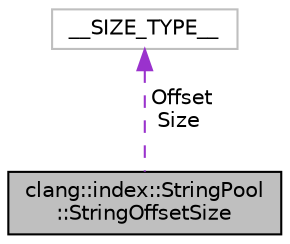 digraph "clang::index::StringPool::StringOffsetSize"
{
 // LATEX_PDF_SIZE
  bgcolor="transparent";
  edge [fontname="Helvetica",fontsize="10",labelfontname="Helvetica",labelfontsize="10"];
  node [fontname="Helvetica",fontsize="10",shape=record];
  Node1 [label="clang::index::StringPool\l::StringOffsetSize",height=0.2,width=0.4,color="black", fillcolor="grey75", style="filled", fontcolor="black",tooltip=" "];
  Node2 -> Node1 [dir="back",color="darkorchid3",fontsize="10",style="dashed",label=" Offset\nSize" ,fontname="Helvetica"];
  Node2 [label="__SIZE_TYPE__",height=0.2,width=0.4,color="grey75",tooltip=" "];
}
